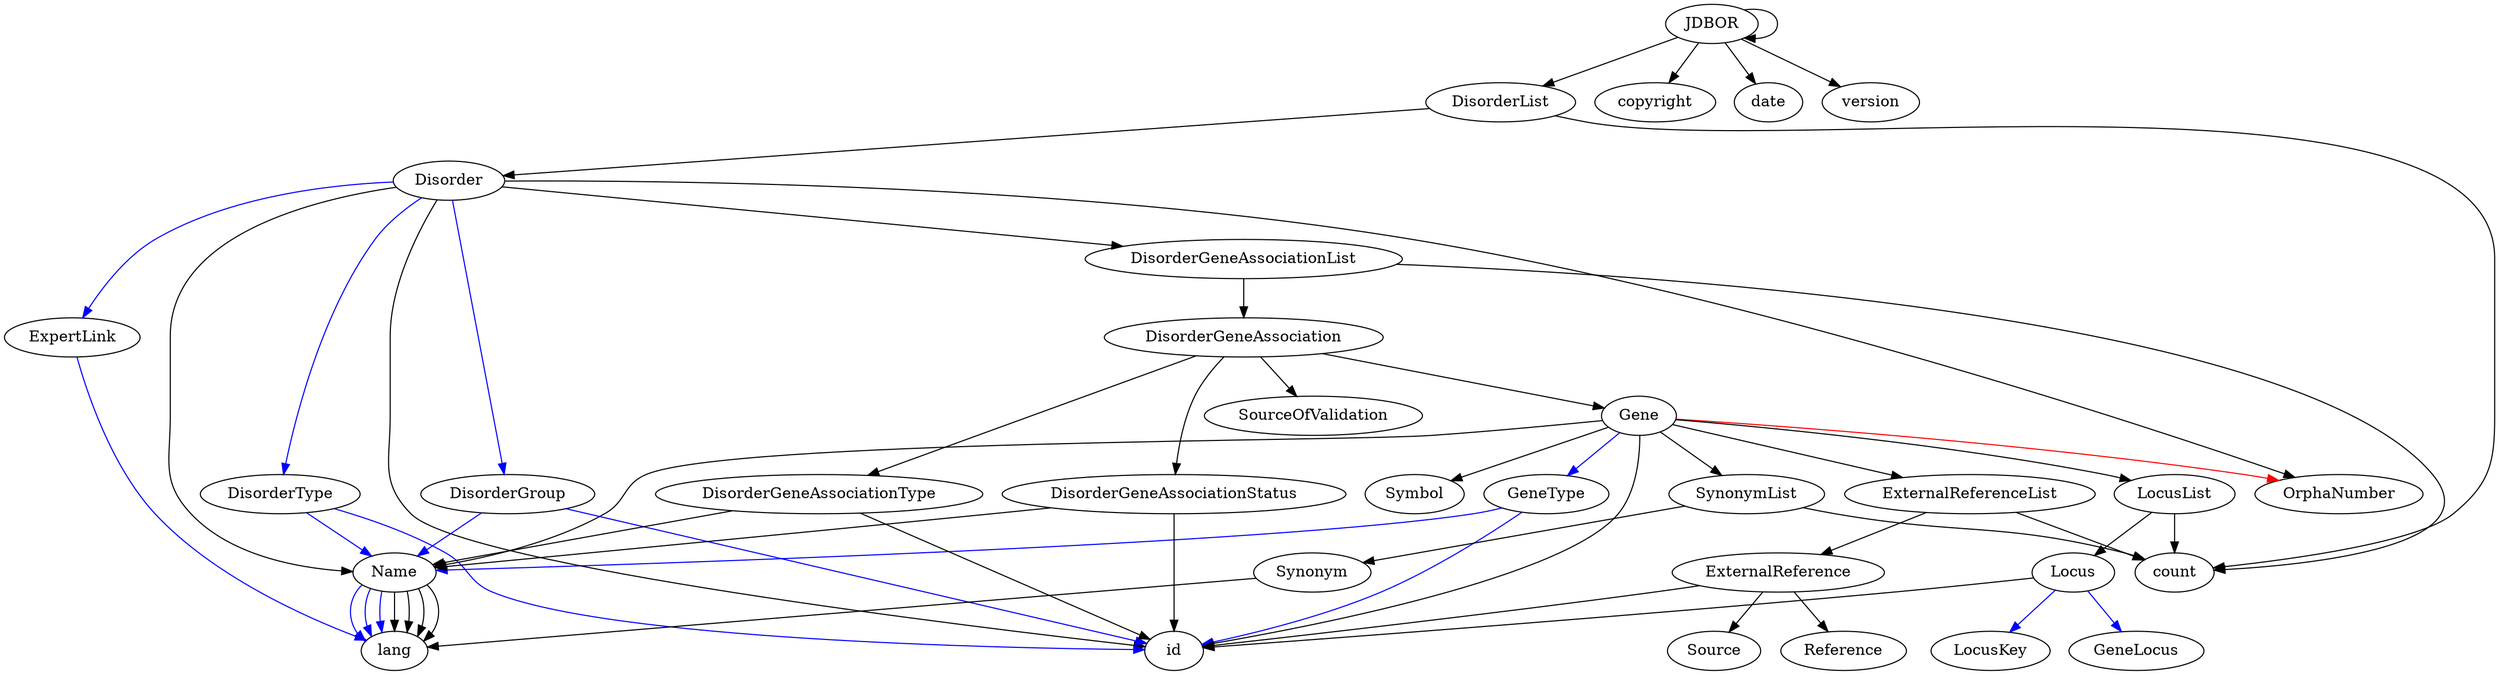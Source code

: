 digraph G {
	Gene -> OrphaNumber [color="red"];
	Gene -> GeneType [color="blue"];
	GeneType -> id [color="blue"];
	GeneType -> Name [color="blue"];
	Name -> lang [color="blue"];
	Locus -> GeneLocus [color="blue"];
	Locus -> LocusKey [color="blue"];
	Disorder -> DisorderGroup [color="blue"];
	DisorderGroup -> id [color="blue"];
	DisorderGroup -> Name [color="blue"];
	Name -> lang [color="blue"];
	Disorder -> DisorderType [color="blue"];
	DisorderType -> id [color="blue"];
	DisorderType -> Name [color="blue"];
	Name -> lang [color="blue"];
	Disorder -> ExpertLink [color="blue"];
	ExpertLink -> lang [color="blue"];
	JDBOR -> JDBOR [color="black"];
	JDBOR -> copyright [color="black"];
	JDBOR -> date [color="black"];
	JDBOR -> DisorderList [color="black"];
	DisorderList -> count [color="black"];
	DisorderList -> Disorder [color="black"];
	Disorder -> DisorderGeneAssociationList [color="black"];
	DisorderGeneAssociationList -> count [color="black"];
	DisorderGeneAssociationList -> DisorderGeneAssociation [color="black"];
	DisorderGeneAssociation -> DisorderGeneAssociationStatus [color="black"];
	DisorderGeneAssociationStatus -> id [color="black"];
	DisorderGeneAssociationStatus -> Name [color="black"];
	Name -> lang [color="black"];
	DisorderGeneAssociation -> DisorderGeneAssociationType [color="black"];
	DisorderGeneAssociationType -> id [color="black"];
	DisorderGeneAssociationType -> Name [color="black"];
	Name -> lang [color="black"];
	DisorderGeneAssociation -> Gene [color="black"];
	Gene -> ExternalReferenceList [color="black"];
	ExternalReferenceList -> count [color="black"];
	ExternalReferenceList -> ExternalReference [color="black"];
	ExternalReference -> id [color="black"];
	ExternalReference -> Reference [color="black"];
	ExternalReference -> Source [color="black"];
	Gene -> id [color="black"];
	Gene -> LocusList [color="black"];
	LocusList -> count [color="black"];
	LocusList -> Locus [color="black"];
	Locus -> id [color="black"];
	Gene -> Name [color="black"];
	Name -> lang [color="black"];
	Gene -> Symbol [color="black"];
	Gene -> SynonymList [color="black"];
	SynonymList -> count [color="black"];
	SynonymList -> Synonym [color="black"];
	Synonym -> lang [color="black"];
	DisorderGeneAssociation -> SourceOfValidation [color="black"];
	Disorder -> id [color="black"];
	Disorder -> Name [color="black"];
	Name -> lang [color="black"];
	Disorder -> OrphaNumber [color="black"];
	JDBOR -> version [color="black"];
}
